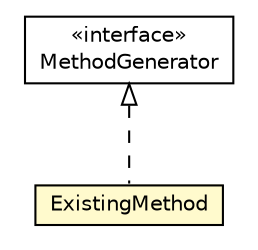 #!/usr/local/bin/dot
#
# Class diagram 
# Generated by UMLGraph version 5.1 (http://www.umlgraph.org/)
#

digraph G {
	edge [fontname="Helvetica",fontsize=10,labelfontname="Helvetica",labelfontsize=10];
	node [fontname="Helvetica",fontsize=10,shape=plaintext];
	nodesep=0.25;
	ranksep=0.5;
	// org.androidtransfuse.gen.componentBuilder.MethodGenerator
	c86761 [label=<<table title="org.androidtransfuse.gen.componentBuilder.MethodGenerator" border="0" cellborder="1" cellspacing="0" cellpadding="2" port="p" href="./MethodGenerator.html">
		<tr><td><table border="0" cellspacing="0" cellpadding="1">
<tr><td align="center" balign="center"> &#171;interface&#187; </td></tr>
<tr><td align="center" balign="center"> MethodGenerator </td></tr>
		</table></td></tr>
		</table>>, fontname="Helvetica", fontcolor="black", fontsize=10.0];
	// org.androidtransfuse.gen.componentBuilder.ExistingMethod
	c86762 [label=<<table title="org.androidtransfuse.gen.componentBuilder.ExistingMethod" border="0" cellborder="1" cellspacing="0" cellpadding="2" port="p" bgcolor="lemonChiffon" href="./ExistingMethod.html">
		<tr><td><table border="0" cellspacing="0" cellpadding="1">
<tr><td align="center" balign="center"> ExistingMethod </td></tr>
		</table></td></tr>
		</table>>, fontname="Helvetica", fontcolor="black", fontsize=10.0];
	//org.androidtransfuse.gen.componentBuilder.ExistingMethod implements org.androidtransfuse.gen.componentBuilder.MethodGenerator
	c86761:p -> c86762:p [dir=back,arrowtail=empty,style=dashed];
}

